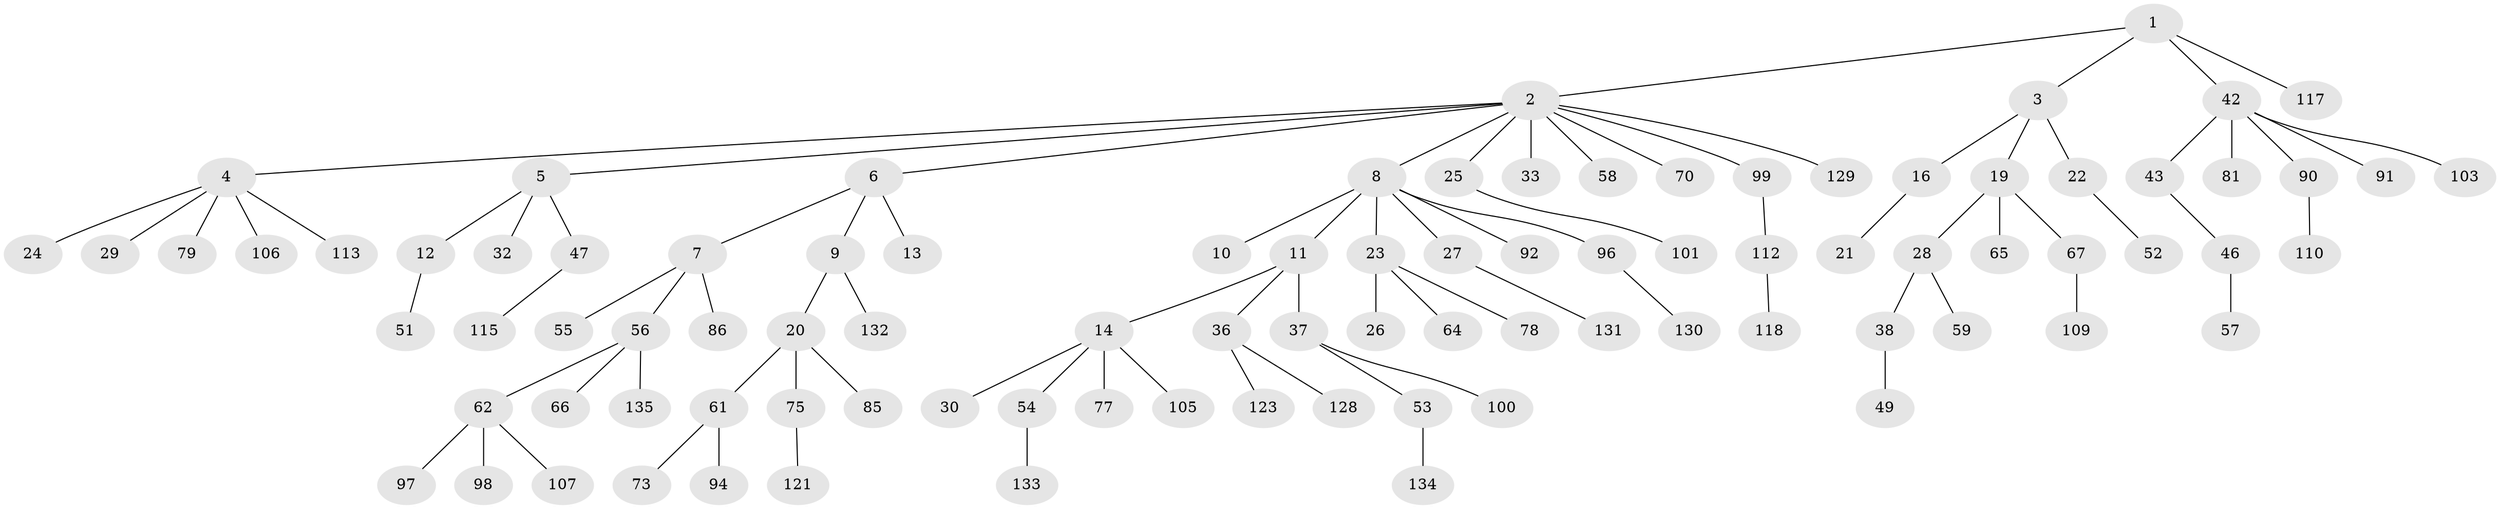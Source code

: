// original degree distribution, {4: 0.07352941176470588, 10: 0.007352941176470588, 5: 0.029411764705882353, 3: 0.125, 7: 0.007352941176470588, 2: 0.25, 1: 0.5, 6: 0.007352941176470588}
// Generated by graph-tools (version 1.1) at 2025/42/03/06/25 10:42:04]
// undirected, 92 vertices, 91 edges
graph export_dot {
graph [start="1"]
  node [color=gray90,style=filled];
  1 [super="+39"];
  2 [super="+45"];
  3 [super="+17"];
  4 [super="+87"];
  5;
  6;
  7 [super="+44"];
  8 [super="+34"];
  9 [super="+31"];
  10 [super="+104"];
  11 [super="+88"];
  12 [super="+18"];
  13;
  14 [super="+15"];
  16 [super="+95"];
  19 [super="+83"];
  20 [super="+50"];
  21;
  22 [super="+40"];
  23 [super="+35"];
  24 [super="+41"];
  25 [super="+69"];
  26 [super="+48"];
  27 [super="+80"];
  28 [super="+68"];
  29 [super="+60"];
  30;
  32 [super="+111"];
  33 [super="+71"];
  36 [super="+72"];
  37 [super="+76"];
  38 [super="+126"];
  42 [super="+63"];
  43 [super="+89"];
  46 [super="+136"];
  47 [super="+84"];
  49 [super="+93"];
  51;
  52;
  53 [super="+125"];
  54;
  55;
  56 [super="+114"];
  57;
  58;
  59;
  61 [super="+82"];
  62 [super="+74"];
  64 [super="+102"];
  65 [super="+108"];
  66;
  67;
  70;
  73;
  75 [super="+127"];
  77;
  78;
  79;
  81;
  85;
  86;
  90 [super="+124"];
  91;
  92;
  94;
  96 [super="+116"];
  97;
  98;
  99;
  100;
  101;
  103 [super="+122"];
  105;
  106;
  107;
  109 [super="+120"];
  110;
  112;
  113;
  115 [super="+119"];
  117;
  118;
  121;
  123;
  128;
  129;
  130;
  131;
  132;
  133;
  134;
  135;
  1 -- 2;
  1 -- 3;
  1 -- 42;
  1 -- 117;
  2 -- 4;
  2 -- 5;
  2 -- 6;
  2 -- 8;
  2 -- 25;
  2 -- 33;
  2 -- 58;
  2 -- 99;
  2 -- 129;
  2 -- 70;
  3 -- 16;
  3 -- 19;
  3 -- 22;
  4 -- 24;
  4 -- 29;
  4 -- 79;
  4 -- 113;
  4 -- 106;
  5 -- 12;
  5 -- 32;
  5 -- 47;
  6 -- 7;
  6 -- 9;
  6 -- 13;
  7 -- 86;
  7 -- 56;
  7 -- 55;
  8 -- 10;
  8 -- 11;
  8 -- 23;
  8 -- 27;
  8 -- 96;
  8 -- 92;
  9 -- 20;
  9 -- 132;
  11 -- 14;
  11 -- 36;
  11 -- 37;
  12 -- 51;
  14 -- 105;
  14 -- 54;
  14 -- 77;
  14 -- 30;
  16 -- 21;
  19 -- 28;
  19 -- 65;
  19 -- 67;
  20 -- 61;
  20 -- 75;
  20 -- 85;
  22 -- 52;
  23 -- 26;
  23 -- 64;
  23 -- 78;
  25 -- 101;
  27 -- 131;
  28 -- 38;
  28 -- 59;
  36 -- 123;
  36 -- 128;
  37 -- 53;
  37 -- 100;
  38 -- 49;
  42 -- 43;
  42 -- 81;
  42 -- 91;
  42 -- 103;
  42 -- 90;
  43 -- 46;
  46 -- 57;
  47 -- 115;
  53 -- 134;
  54 -- 133;
  56 -- 62;
  56 -- 66;
  56 -- 135;
  61 -- 73;
  61 -- 94;
  62 -- 97;
  62 -- 98;
  62 -- 107;
  67 -- 109;
  75 -- 121;
  90 -- 110;
  96 -- 130;
  99 -- 112;
  112 -- 118;
}
